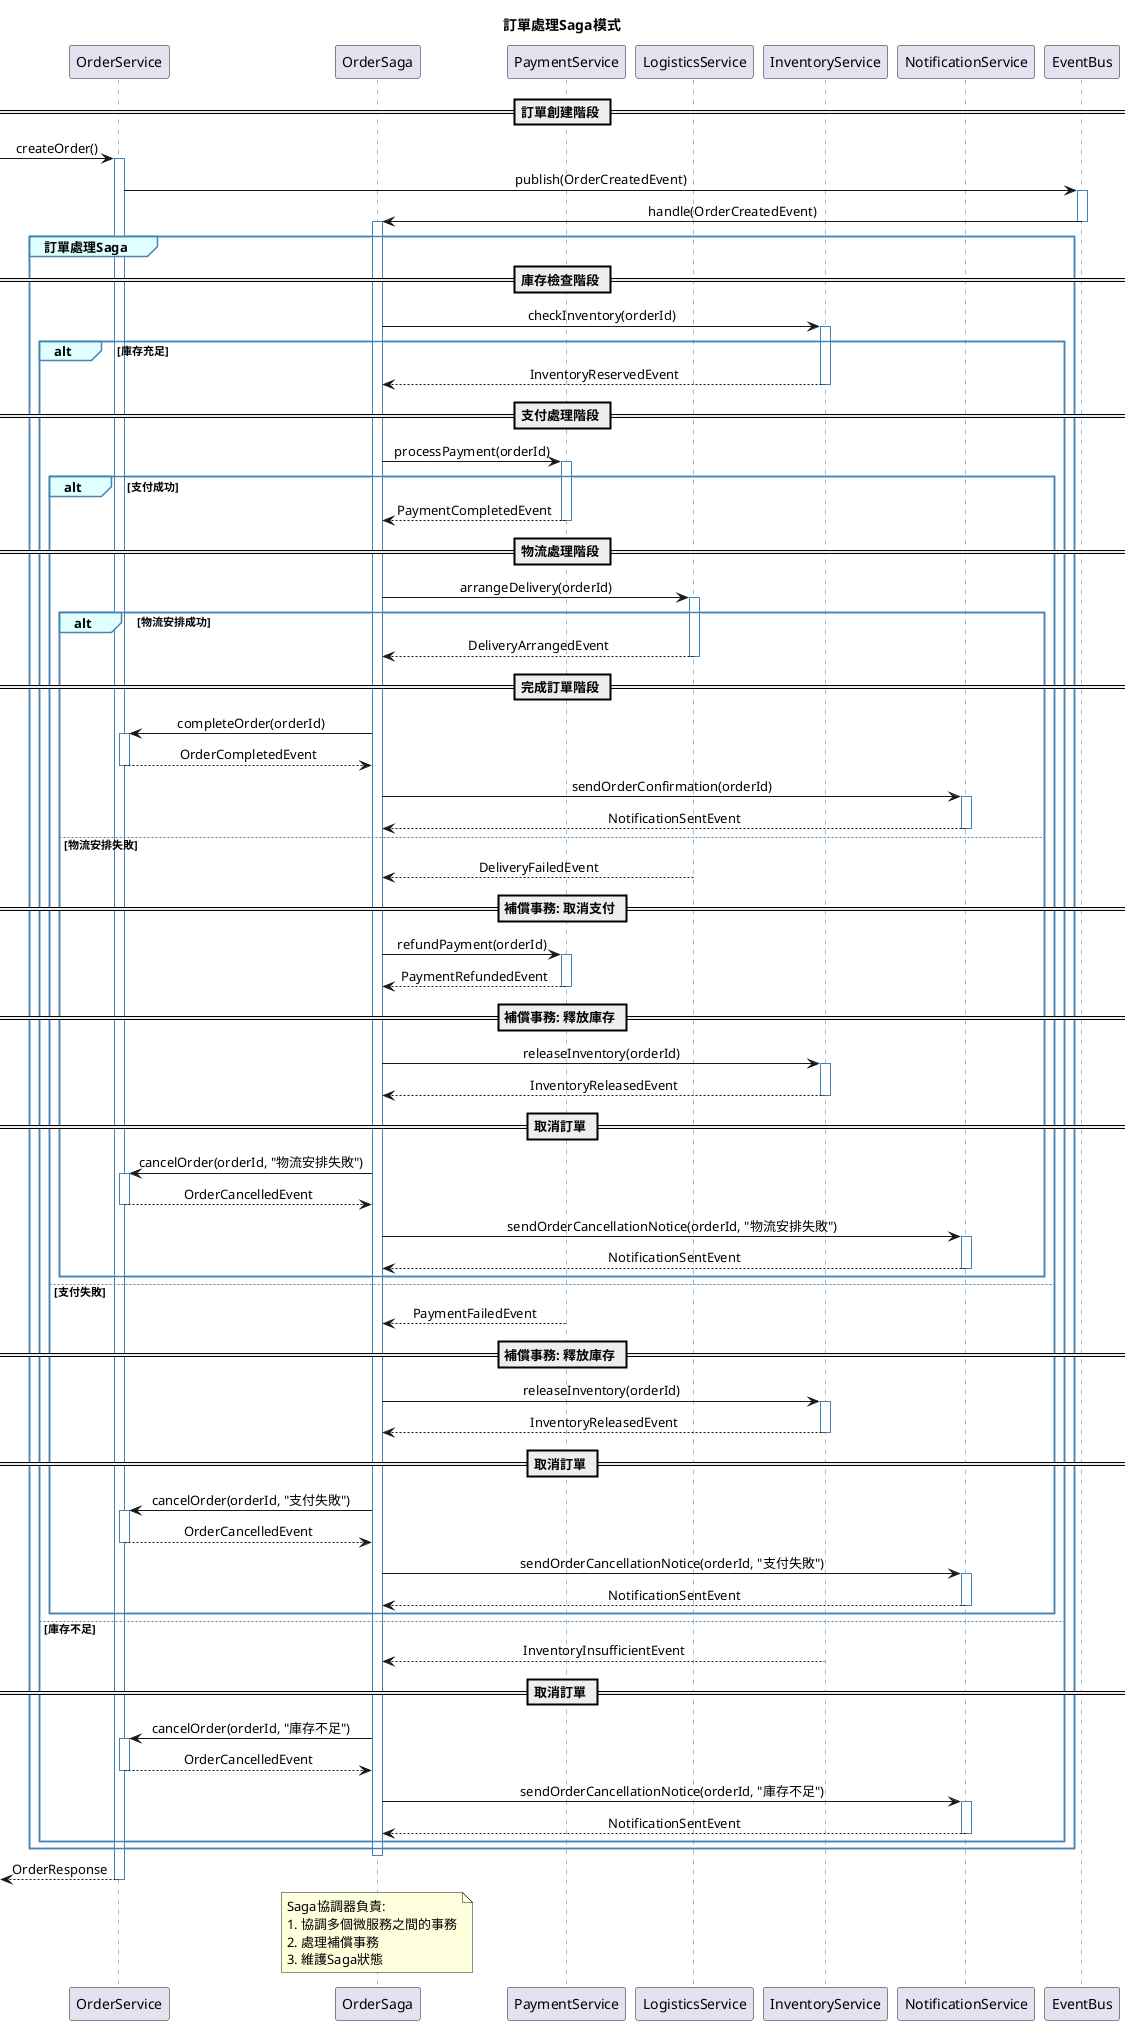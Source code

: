 @startuml 訂單處理Saga模式圖
skinparam sequenceMessageAlign center
skinparam sequenceGroupBorderColor #4682B4
skinparam sequenceGroupBackgroundColor #E0FFFF
skinparam sequenceReferenceBackgroundColor #FFFACD
skinparam sequenceReferenceHeaderBackgroundColor #FFE4B5
skinparam sequenceReferenceArrowColor #4682B4
skinparam sequenceLifeLineBorderColor #4682B4

title 訂單處理Saga模式

participant "OrderService" as OS
participant "OrderSaga" as OSaga
participant "PaymentService" as PS
participant "LogisticsService" as LS
participant "InventoryService" as IS
participant "NotificationService" as NS
participant "EventBus" as EB

== 訂單創建階段 ==
[-> OS: createOrder()
activate OS
OS -> EB: publish(OrderCreatedEvent)
activate EB
EB -> OSaga: handle(OrderCreatedEvent)
deactivate EB
activate OSaga

group 訂單處理Saga
    == 庫存檢查階段 ==
    OSaga -> IS: checkInventory(orderId)
    activate IS
    
    alt 庫存充足
        IS --> OSaga: InventoryReservedEvent
        deactivate IS
        
        == 支付處理階段 ==
        OSaga -> PS: processPayment(orderId)
        activate PS
        
        alt 支付成功
            PS --> OSaga: PaymentCompletedEvent
            deactivate PS
            
            == 物流處理階段 ==
            OSaga -> LS: arrangeDelivery(orderId)
            activate LS
            
            alt 物流安排成功
                LS --> OSaga: DeliveryArrangedEvent
                deactivate LS
                
                == 完成訂單階段 ==
                OSaga -> OS: completeOrder(orderId)
                activate OS
                OS --> OSaga: OrderCompletedEvent
                deactivate OS
                
                OSaga -> NS: sendOrderConfirmation(orderId)
                activate NS
                NS --> OSaga: NotificationSentEvent
                deactivate NS
                
            else 物流安排失敗
                LS --> OSaga: DeliveryFailedEvent
                deactivate LS
                
                == 補償事務: 取消支付 ==
                OSaga -> PS: refundPayment(orderId)
                activate PS
                PS --> OSaga: PaymentRefundedEvent
                deactivate PS
                
                == 補償事務: 釋放庫存 ==
                OSaga -> IS: releaseInventory(orderId)
                activate IS
                IS --> OSaga: InventoryReleasedEvent
                deactivate IS
                
                == 取消訂單 ==
                OSaga -> OS: cancelOrder(orderId, "物流安排失敗")
                activate OS
                OS --> OSaga: OrderCancelledEvent
                deactivate OS
                
                OSaga -> NS: sendOrderCancellationNotice(orderId, "物流安排失敗")
                activate NS
                NS --> OSaga: NotificationSentEvent
                deactivate NS
            end
            
        else 支付失敗
            PS --> OSaga: PaymentFailedEvent
            deactivate PS
            
            == 補償事務: 釋放庫存 ==
            OSaga -> IS: releaseInventory(orderId)
            activate IS
            IS --> OSaga: InventoryReleasedEvent
            deactivate IS
            
            == 取消訂單 ==
            OSaga -> OS: cancelOrder(orderId, "支付失敗")
            activate OS
            OS --> OSaga: OrderCancelledEvent
            deactivate OS
            
            OSaga -> NS: sendOrderCancellationNotice(orderId, "支付失敗")
            activate NS
            NS --> OSaga: NotificationSentEvent
            deactivate NS
        end
        
    else 庫存不足
        IS --> OSaga: InventoryInsufficientEvent
        deactivate IS
        
        == 取消訂單 ==
        OSaga -> OS: cancelOrder(orderId, "庫存不足")
        activate OS
        OS --> OSaga: OrderCancelledEvent
        deactivate OS
        
        OSaga -> NS: sendOrderCancellationNotice(orderId, "庫存不足")
        activate NS
        NS --> OSaga: NotificationSentEvent
        deactivate NS
    end
end

deactivate OSaga
[<-- OS: OrderResponse
deactivate OS

note over OSaga
  Saga協調器負責:
  1. 協調多個微服務之間的事務
  2. 處理補償事務
  3. 維護Saga狀態
end note

@enduml